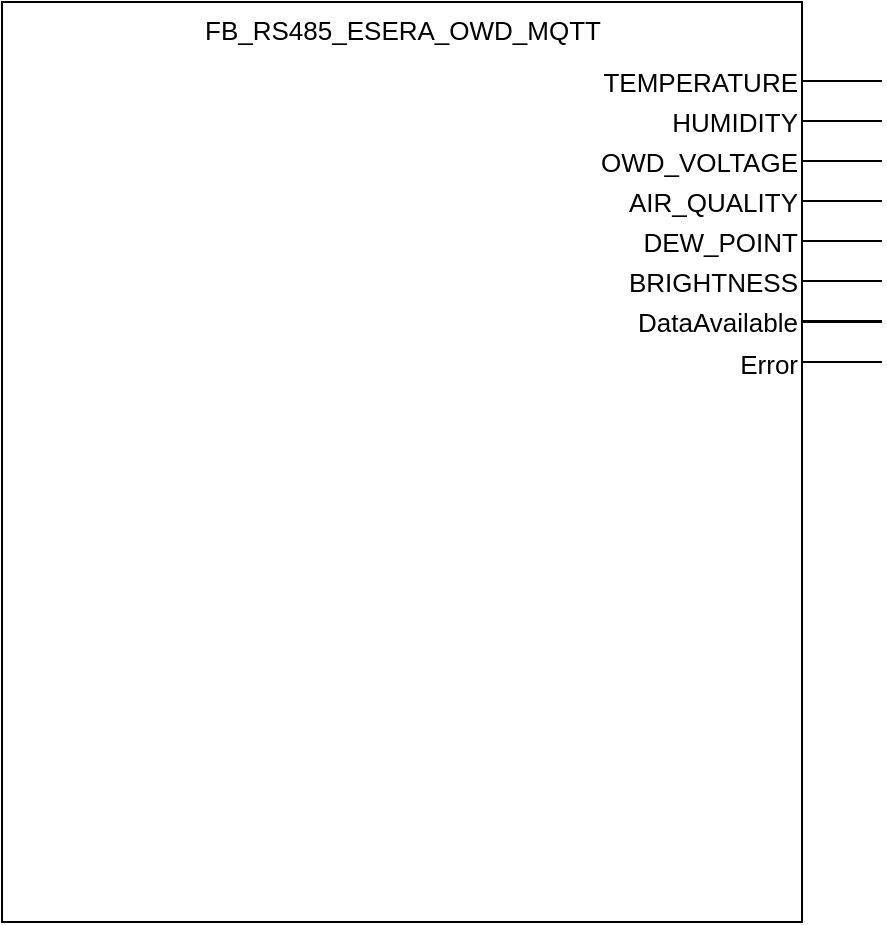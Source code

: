 <mxfile version="17.2.4" type="device"><diagram id="L7VXHb7HPVanLy-8BAZJ" name="FB"><mxGraphModel dx="357" dy="641" grid="1" gridSize="10" guides="1" tooltips="1" connect="1" arrows="1" fold="1" page="1" pageScale="1" pageWidth="850" pageHeight="1100" math="0" shadow="0"><root><mxCell id="0"/><mxCell id="1" parent="0"/><mxCell id="uoob63qgXoouNJp2e9eo-40" value="" style="rounded=0;whiteSpace=wrap;html=1;" parent="1" vertex="1"><mxGeometry x="120" y="160" width="400" height="460" as="geometry"/></mxCell><mxCell id="vRteBLpJl_pFvORW3SE5-2" value="FB_RS485_ESERA_OWD_MQTT" style="text;html=1;align=center;fontSize=13;" parent="1" vertex="1"><mxGeometry x="215" y="160" width="210" height="30" as="geometry"/></mxCell><mxCell id="vRteBLpJl_pFvORW3SE5-5" value="" style="endArrow=none;html=1;fontSize=13;" parent="1" edge="1"><mxGeometry width="50" height="50" relative="1" as="geometry"><mxPoint x="520" y="199.5" as="sourcePoint"/><mxPoint x="560" y="199.5" as="targetPoint"/><Array as="points"><mxPoint x="520" y="199.5"/></Array></mxGeometry></mxCell><mxCell id="vRteBLpJl_pFvORW3SE5-8" value="TEMPERATURE" style="text;html=1;strokeColor=none;fillColor=none;align=right;verticalAlign=middle;whiteSpace=wrap;rounded=0;fontSize=13;" parent="1" vertex="1"><mxGeometry x="440" y="190" width="80" height="20" as="geometry"/></mxCell><mxCell id="uoob63qgXoouNJp2e9eo-2" value="" style="endArrow=none;html=1;fontSize=13;" parent="1" edge="1"><mxGeometry width="50" height="50" relative="1" as="geometry"><mxPoint x="520" y="239.5" as="sourcePoint"/><mxPoint x="560" y="239.5" as="targetPoint"/><Array as="points"><mxPoint x="520" y="239.5"/></Array></mxGeometry></mxCell><mxCell id="uoob63qgXoouNJp2e9eo-3" value="OWD_VOLTAGE" style="text;html=1;strokeColor=none;fillColor=none;align=right;verticalAlign=middle;whiteSpace=wrap;rounded=0;fontSize=13;" parent="1" vertex="1"><mxGeometry x="440" y="230" width="80" height="20" as="geometry"/></mxCell><mxCell id="uoob63qgXoouNJp2e9eo-4" value="" style="endArrow=none;html=1;fontSize=13;" parent="1" edge="1"><mxGeometry width="50" height="50" relative="1" as="geometry"><mxPoint x="520" y="219.5" as="sourcePoint"/><mxPoint x="560" y="219.5" as="targetPoint"/><Array as="points"><mxPoint x="520" y="219.5"/></Array></mxGeometry></mxCell><mxCell id="uoob63qgXoouNJp2e9eo-5" value="HUMIDITY" style="text;html=1;strokeColor=none;fillColor=none;align=right;verticalAlign=middle;whiteSpace=wrap;rounded=0;fontSize=13;" parent="1" vertex="1"><mxGeometry x="440" y="210" width="80" height="20" as="geometry"/></mxCell><mxCell id="tQiV179V0QsYnoZS0duN-10" value="" style="endArrow=none;html=1;fontSize=13;" edge="1" parent="1"><mxGeometry width="50" height="50" relative="1" as="geometry"><mxPoint x="520" y="279.5" as="sourcePoint"/><mxPoint x="560" y="279.5" as="targetPoint"/><Array as="points"><mxPoint x="520" y="279.5"/></Array></mxGeometry></mxCell><mxCell id="tQiV179V0QsYnoZS0duN-11" value="DEW_POINT" style="text;html=1;strokeColor=none;fillColor=none;align=right;verticalAlign=middle;whiteSpace=wrap;rounded=0;fontSize=13;" vertex="1" parent="1"><mxGeometry x="440" y="270" width="80" height="20" as="geometry"/></mxCell><mxCell id="tQiV179V0QsYnoZS0duN-12" value="" style="endArrow=none;html=1;fontSize=13;" edge="1" parent="1"><mxGeometry width="50" height="50" relative="1" as="geometry"><mxPoint x="520" y="259.5" as="sourcePoint"/><mxPoint x="560" y="259.5" as="targetPoint"/><Array as="points"><mxPoint x="520" y="259.5"/></Array></mxGeometry></mxCell><mxCell id="tQiV179V0QsYnoZS0duN-13" value="AIR_QUALITY" style="text;html=1;strokeColor=none;fillColor=none;align=right;verticalAlign=middle;whiteSpace=wrap;rounded=0;fontSize=13;" vertex="1" parent="1"><mxGeometry x="440" y="250" width="80" height="20" as="geometry"/></mxCell><mxCell id="tQiV179V0QsYnoZS0duN-14" value="" style="endArrow=none;html=1;fontSize=13;" edge="1" parent="1"><mxGeometry width="50" height="50" relative="1" as="geometry"><mxPoint x="520" y="319.5" as="sourcePoint"/><mxPoint x="560" y="319.5" as="targetPoint"/><Array as="points"><mxPoint x="520" y="319.5"/></Array></mxGeometry></mxCell><mxCell id="tQiV179V0QsYnoZS0duN-15" value="DataAvailable" style="text;html=1;strokeColor=none;fillColor=none;align=right;verticalAlign=middle;whiteSpace=wrap;rounded=0;fontSize=13;" vertex="1" parent="1"><mxGeometry x="440" y="310" width="80" height="20" as="geometry"/></mxCell><mxCell id="tQiV179V0QsYnoZS0duN-16" value="" style="endArrow=none;html=1;fontSize=13;" edge="1" parent="1"><mxGeometry width="50" height="50" relative="1" as="geometry"><mxPoint x="520" y="299.5" as="sourcePoint"/><mxPoint x="560" y="299.5" as="targetPoint"/><Array as="points"><mxPoint x="520" y="299.5"/></Array></mxGeometry></mxCell><mxCell id="tQiV179V0QsYnoZS0duN-17" value="BRIGHTNESS" style="text;html=1;strokeColor=none;fillColor=none;align=right;verticalAlign=middle;whiteSpace=wrap;rounded=0;fontSize=13;" vertex="1" parent="1"><mxGeometry x="440" y="290" width="80" height="20" as="geometry"/></mxCell><mxCell id="tQiV179V0QsYnoZS0duN-19" value="" style="endArrow=none;html=1;fontSize=13;" edge="1" parent="1"><mxGeometry width="50" height="50" relative="1" as="geometry"><mxPoint x="520" y="340" as="sourcePoint"/><mxPoint x="560" y="340" as="targetPoint"/><Array as="points"><mxPoint x="520" y="340"/></Array></mxGeometry></mxCell><mxCell id="tQiV179V0QsYnoZS0duN-20" value="Error" style="text;html=1;strokeColor=none;fillColor=none;align=right;verticalAlign=middle;whiteSpace=wrap;rounded=0;fontSize=13;" vertex="1" parent="1"><mxGeometry x="440" y="330.5" width="80" height="20" as="geometry"/></mxCell><mxCell id="tQiV179V0QsYnoZS0duN-21" value="" style="endArrow=none;html=1;fontSize=13;" edge="1" parent="1"><mxGeometry width="50" height="50" relative="1" as="geometry"><mxPoint x="520" y="320" as="sourcePoint"/><mxPoint x="560" y="320" as="targetPoint"/><Array as="points"><mxPoint x="520" y="320"/></Array></mxGeometry></mxCell></root></mxGraphModel></diagram></mxfile>